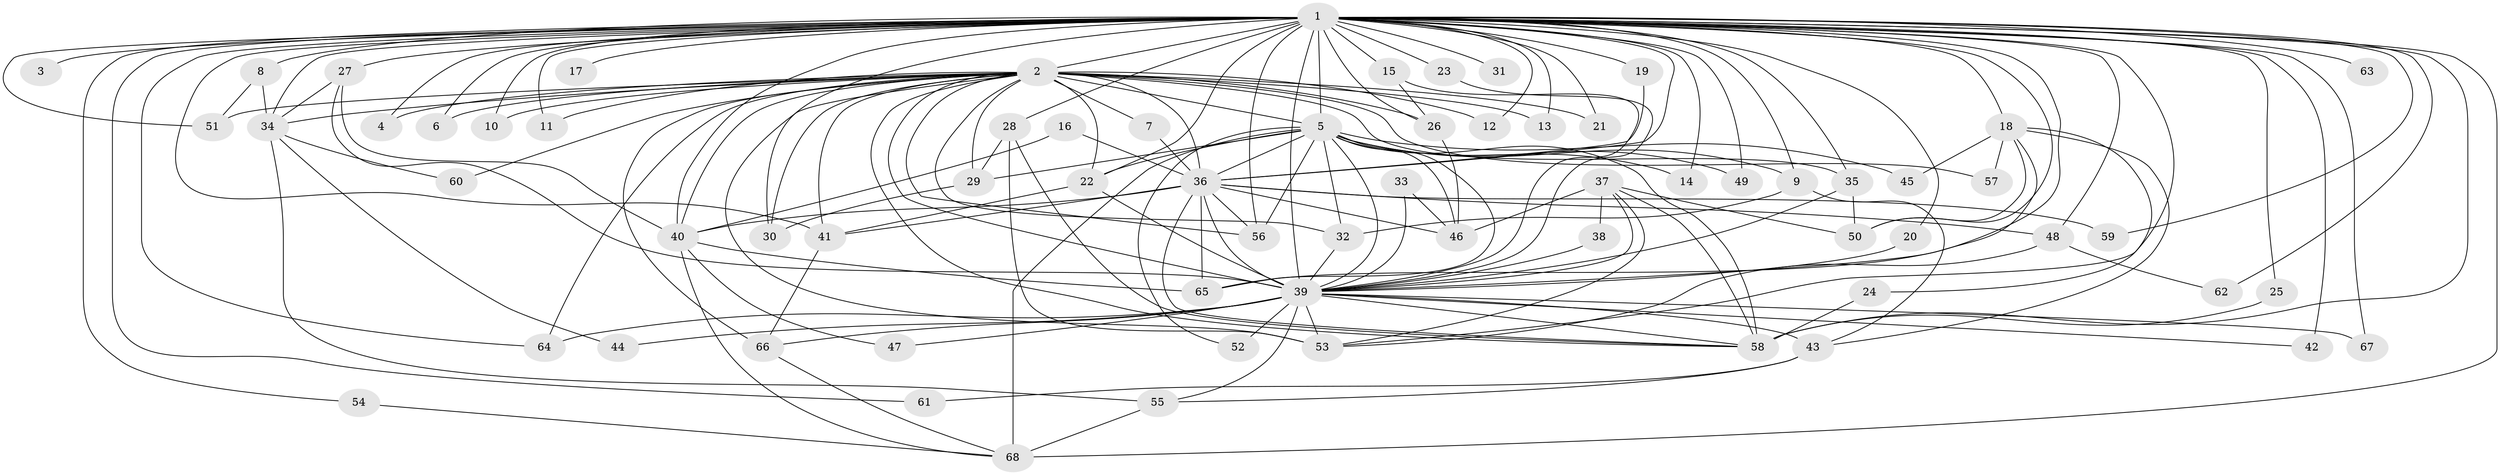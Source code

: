// original degree distribution, {23: 0.014705882352941176, 32: 0.007352941176470588, 20: 0.007352941176470588, 15: 0.007352941176470588, 29: 0.007352941176470588, 24: 0.014705882352941176, 26: 0.007352941176470588, 19: 0.007352941176470588, 4: 0.1323529411764706, 3: 0.21323529411764705, 2: 0.5, 8: 0.007352941176470588, 5: 0.04411764705882353, 6: 0.014705882352941176, 7: 0.014705882352941176}
// Generated by graph-tools (version 1.1) at 2025/49/03/09/25 03:49:40]
// undirected, 68 vertices, 168 edges
graph export_dot {
graph [start="1"]
  node [color=gray90,style=filled];
  1;
  2;
  3;
  4;
  5;
  6;
  7;
  8;
  9;
  10;
  11;
  12;
  13;
  14;
  15;
  16;
  17;
  18;
  19;
  20;
  21;
  22;
  23;
  24;
  25;
  26;
  27;
  28;
  29;
  30;
  31;
  32;
  33;
  34;
  35;
  36;
  37;
  38;
  39;
  40;
  41;
  42;
  43;
  44;
  45;
  46;
  47;
  48;
  49;
  50;
  51;
  52;
  53;
  54;
  55;
  56;
  57;
  58;
  59;
  60;
  61;
  62;
  63;
  64;
  65;
  66;
  67;
  68;
  1 -- 2 [weight=8.0];
  1 -- 3 [weight=1.0];
  1 -- 4 [weight=1.0];
  1 -- 5 [weight=5.0];
  1 -- 6 [weight=1.0];
  1 -- 8 [weight=2.0];
  1 -- 9 [weight=1.0];
  1 -- 10 [weight=1.0];
  1 -- 11 [weight=1.0];
  1 -- 12 [weight=1.0];
  1 -- 13 [weight=1.0];
  1 -- 14 [weight=1.0];
  1 -- 15 [weight=1.0];
  1 -- 17 [weight=2.0];
  1 -- 18 [weight=2.0];
  1 -- 19 [weight=2.0];
  1 -- 20 [weight=1.0];
  1 -- 21 [weight=1.0];
  1 -- 22 [weight=1.0];
  1 -- 23 [weight=1.0];
  1 -- 25 [weight=1.0];
  1 -- 26 [weight=1.0];
  1 -- 27 [weight=1.0];
  1 -- 28 [weight=1.0];
  1 -- 30 [weight=2.0];
  1 -- 31 [weight=2.0];
  1 -- 34 [weight=1.0];
  1 -- 35 [weight=1.0];
  1 -- 36 [weight=4.0];
  1 -- 39 [weight=5.0];
  1 -- 40 [weight=1.0];
  1 -- 41 [weight=2.0];
  1 -- 42 [weight=3.0];
  1 -- 48 [weight=2.0];
  1 -- 49 [weight=1.0];
  1 -- 50 [weight=2.0];
  1 -- 51 [weight=2.0];
  1 -- 53 [weight=1.0];
  1 -- 54 [weight=1.0];
  1 -- 56 [weight=1.0];
  1 -- 58 [weight=4.0];
  1 -- 59 [weight=1.0];
  1 -- 61 [weight=1.0];
  1 -- 62 [weight=1.0];
  1 -- 63 [weight=2.0];
  1 -- 64 [weight=1.0];
  1 -- 65 [weight=1.0];
  1 -- 67 [weight=1.0];
  1 -- 68 [weight=1.0];
  2 -- 4 [weight=1.0];
  2 -- 5 [weight=2.0];
  2 -- 6 [weight=1.0];
  2 -- 7 [weight=1.0];
  2 -- 10 [weight=1.0];
  2 -- 11 [weight=1.0];
  2 -- 12 [weight=1.0];
  2 -- 13 [weight=1.0];
  2 -- 21 [weight=1.0];
  2 -- 22 [weight=1.0];
  2 -- 26 [weight=2.0];
  2 -- 29 [weight=1.0];
  2 -- 30 [weight=1.0];
  2 -- 32 [weight=1.0];
  2 -- 34 [weight=1.0];
  2 -- 35 [weight=1.0];
  2 -- 36 [weight=2.0];
  2 -- 39 [weight=2.0];
  2 -- 40 [weight=2.0];
  2 -- 41 [weight=1.0];
  2 -- 51 [weight=1.0];
  2 -- 53 [weight=1.0];
  2 -- 56 [weight=1.0];
  2 -- 57 [weight=1.0];
  2 -- 58 [weight=2.0];
  2 -- 60 [weight=1.0];
  2 -- 64 [weight=1.0];
  2 -- 66 [weight=1.0];
  5 -- 9 [weight=1.0];
  5 -- 14 [weight=1.0];
  5 -- 22 [weight=1.0];
  5 -- 29 [weight=1.0];
  5 -- 32 [weight=1.0];
  5 -- 36 [weight=1.0];
  5 -- 39 [weight=1.0];
  5 -- 45 [weight=1.0];
  5 -- 46 [weight=1.0];
  5 -- 49 [weight=1.0];
  5 -- 52 [weight=1.0];
  5 -- 56 [weight=1.0];
  5 -- 58 [weight=2.0];
  5 -- 65 [weight=1.0];
  5 -- 68 [weight=2.0];
  7 -- 36 [weight=1.0];
  8 -- 34 [weight=2.0];
  8 -- 51 [weight=1.0];
  9 -- 32 [weight=1.0];
  9 -- 43 [weight=1.0];
  15 -- 26 [weight=1.0];
  15 -- 39 [weight=1.0];
  16 -- 36 [weight=1.0];
  16 -- 40 [weight=1.0];
  18 -- 24 [weight=1.0];
  18 -- 39 [weight=1.0];
  18 -- 43 [weight=1.0];
  18 -- 45 [weight=1.0];
  18 -- 50 [weight=1.0];
  18 -- 57 [weight=1.0];
  19 -- 36 [weight=1.0];
  20 -- 39 [weight=1.0];
  22 -- 39 [weight=1.0];
  22 -- 41 [weight=1.0];
  23 -- 39 [weight=1.0];
  24 -- 58 [weight=1.0];
  25 -- 58 [weight=1.0];
  26 -- 46 [weight=1.0];
  27 -- 34 [weight=1.0];
  27 -- 39 [weight=2.0];
  27 -- 40 [weight=1.0];
  28 -- 29 [weight=1.0];
  28 -- 53 [weight=1.0];
  28 -- 58 [weight=1.0];
  29 -- 30 [weight=1.0];
  32 -- 39 [weight=2.0];
  33 -- 39 [weight=2.0];
  33 -- 46 [weight=1.0];
  34 -- 44 [weight=1.0];
  34 -- 55 [weight=1.0];
  34 -- 60 [weight=1.0];
  35 -- 39 [weight=1.0];
  35 -- 50 [weight=1.0];
  36 -- 39 [weight=2.0];
  36 -- 40 [weight=1.0];
  36 -- 41 [weight=1.0];
  36 -- 46 [weight=1.0];
  36 -- 48 [weight=1.0];
  36 -- 56 [weight=1.0];
  36 -- 58 [weight=1.0];
  36 -- 59 [weight=1.0];
  36 -- 65 [weight=1.0];
  37 -- 38 [weight=1.0];
  37 -- 39 [weight=1.0];
  37 -- 46 [weight=1.0];
  37 -- 50 [weight=1.0];
  37 -- 53 [weight=1.0];
  37 -- 58 [weight=1.0];
  38 -- 39 [weight=1.0];
  39 -- 42 [weight=1.0];
  39 -- 43 [weight=1.0];
  39 -- 44 [weight=1.0];
  39 -- 47 [weight=1.0];
  39 -- 52 [weight=2.0];
  39 -- 53 [weight=2.0];
  39 -- 55 [weight=1.0];
  39 -- 58 [weight=1.0];
  39 -- 64 [weight=1.0];
  39 -- 66 [weight=1.0];
  39 -- 67 [weight=1.0];
  40 -- 47 [weight=1.0];
  40 -- 65 [weight=1.0];
  40 -- 68 [weight=1.0];
  41 -- 66 [weight=1.0];
  43 -- 55 [weight=1.0];
  43 -- 61 [weight=1.0];
  48 -- 53 [weight=1.0];
  48 -- 62 [weight=1.0];
  54 -- 68 [weight=1.0];
  55 -- 68 [weight=1.0];
  66 -- 68 [weight=1.0];
}
